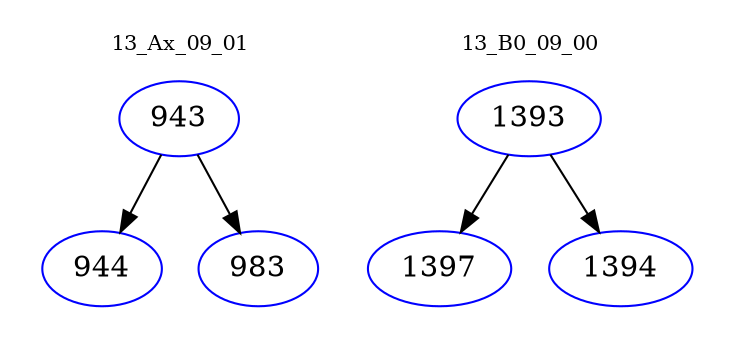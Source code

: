 digraph{
subgraph cluster_0 {
color = white
label = "13_Ax_09_01";
fontsize=10;
T0_943 [label="943", color="blue"]
T0_943 -> T0_944 [color="black"]
T0_944 [label="944", color="blue"]
T0_943 -> T0_983 [color="black"]
T0_983 [label="983", color="blue"]
}
subgraph cluster_1 {
color = white
label = "13_B0_09_00";
fontsize=10;
T1_1393 [label="1393", color="blue"]
T1_1393 -> T1_1397 [color="black"]
T1_1397 [label="1397", color="blue"]
T1_1393 -> T1_1394 [color="black"]
T1_1394 [label="1394", color="blue"]
}
}
